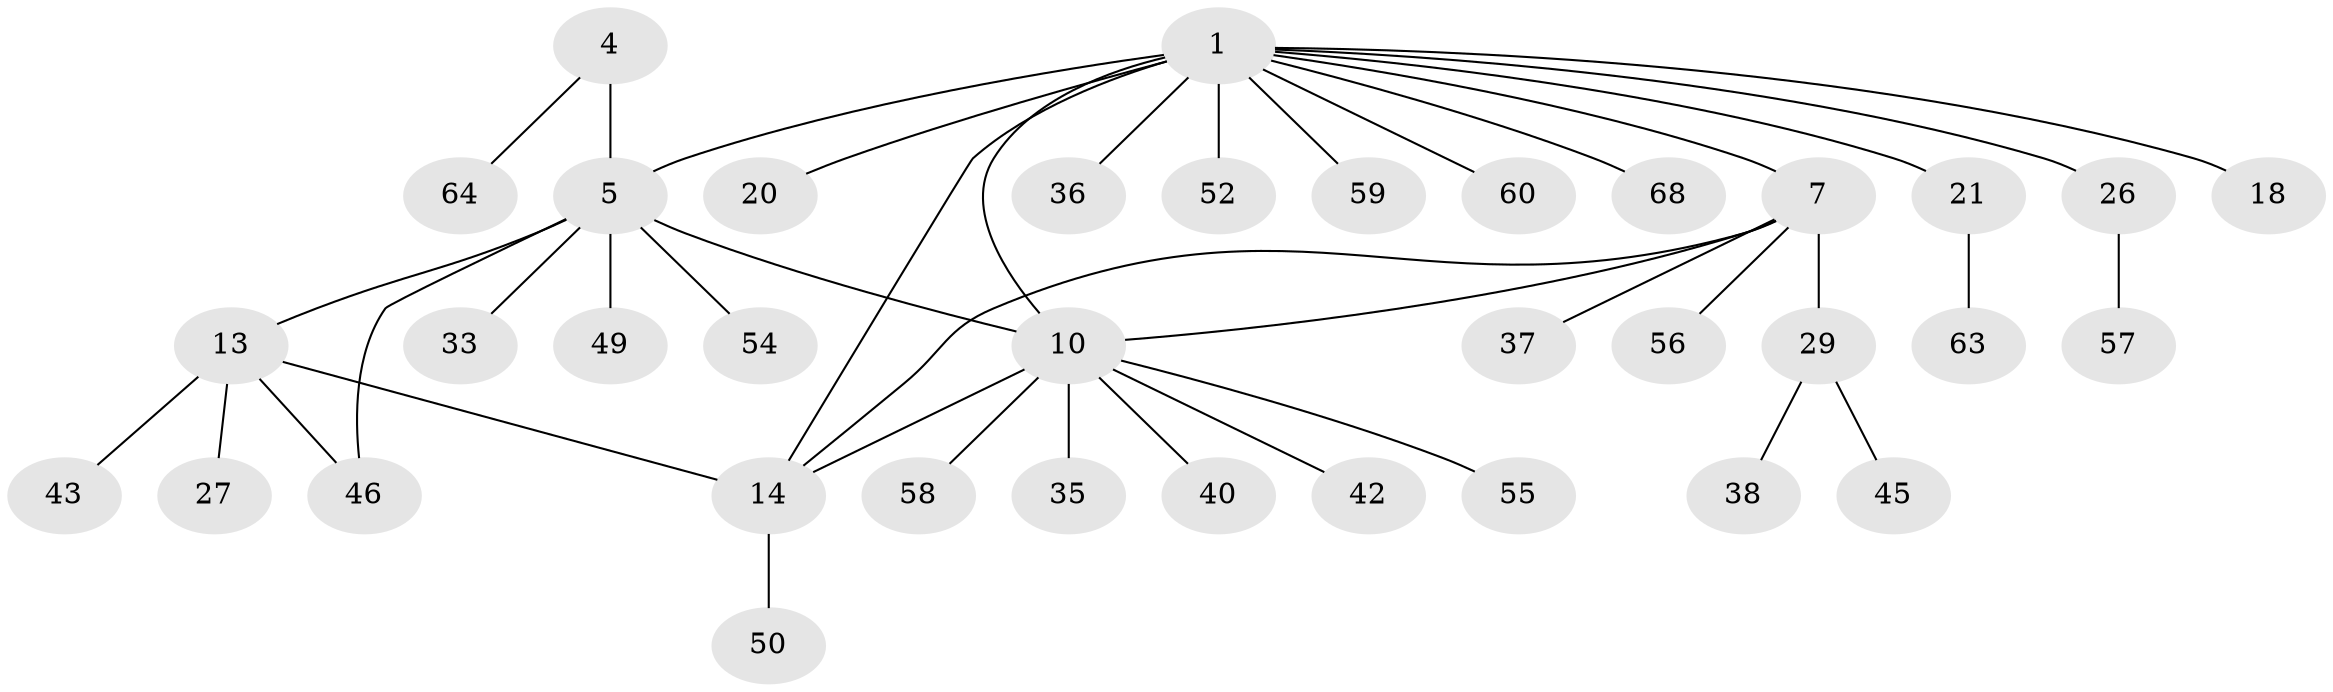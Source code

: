 // original degree distribution, {4: 0.05555555555555555, 12: 0.013888888888888888, 5: 0.05555555555555555, 3: 0.05555555555555555, 10: 0.013888888888888888, 7: 0.013888888888888888, 6: 0.041666666666666664, 8: 0.027777777777777776, 1: 0.5972222222222222, 2: 0.125}
// Generated by graph-tools (version 1.1) at 2025/16/03/09/25 04:16:07]
// undirected, 36 vertices, 41 edges
graph export_dot {
graph [start="1"]
  node [color=gray90,style=filled];
  1 [super="+2+9+3"];
  4;
  5 [super="+39+6+61+47+67+34"];
  7 [super="+8"];
  10 [super="+24+11+12+16"];
  13 [super="+17+28+69"];
  14 [super="+30+32+66+15"];
  18;
  20;
  21 [super="+31"];
  26 [super="+71"];
  27;
  29 [super="+65"];
  33;
  35;
  36;
  37;
  38;
  40 [super="+53+70+44"];
  42 [super="+62"];
  43;
  45;
  46;
  49;
  50;
  52;
  54;
  55;
  56;
  57;
  58;
  59;
  60;
  63;
  64;
  68;
  1 -- 36;
  1 -- 68;
  1 -- 5 [weight=2];
  1 -- 14 [weight=2];
  1 -- 18;
  1 -- 20;
  1 -- 52;
  1 -- 26;
  1 -- 21;
  1 -- 7 [weight=2];
  1 -- 59;
  1 -- 10 [weight=2];
  1 -- 60;
  4 -- 5 [weight=2];
  4 -- 64;
  5 -- 33;
  5 -- 54;
  5 -- 13;
  5 -- 46;
  5 -- 10 [weight=2];
  5 -- 49;
  7 -- 37;
  7 -- 10;
  7 -- 14;
  7 -- 56;
  7 -- 29;
  10 -- 35;
  10 -- 40;
  10 -- 42;
  10 -- 55;
  10 -- 58;
  10 -- 14;
  13 -- 14 [weight=2];
  13 -- 27;
  13 -- 43;
  13 -- 46;
  14 -- 50;
  21 -- 63;
  26 -- 57;
  29 -- 38;
  29 -- 45;
}

